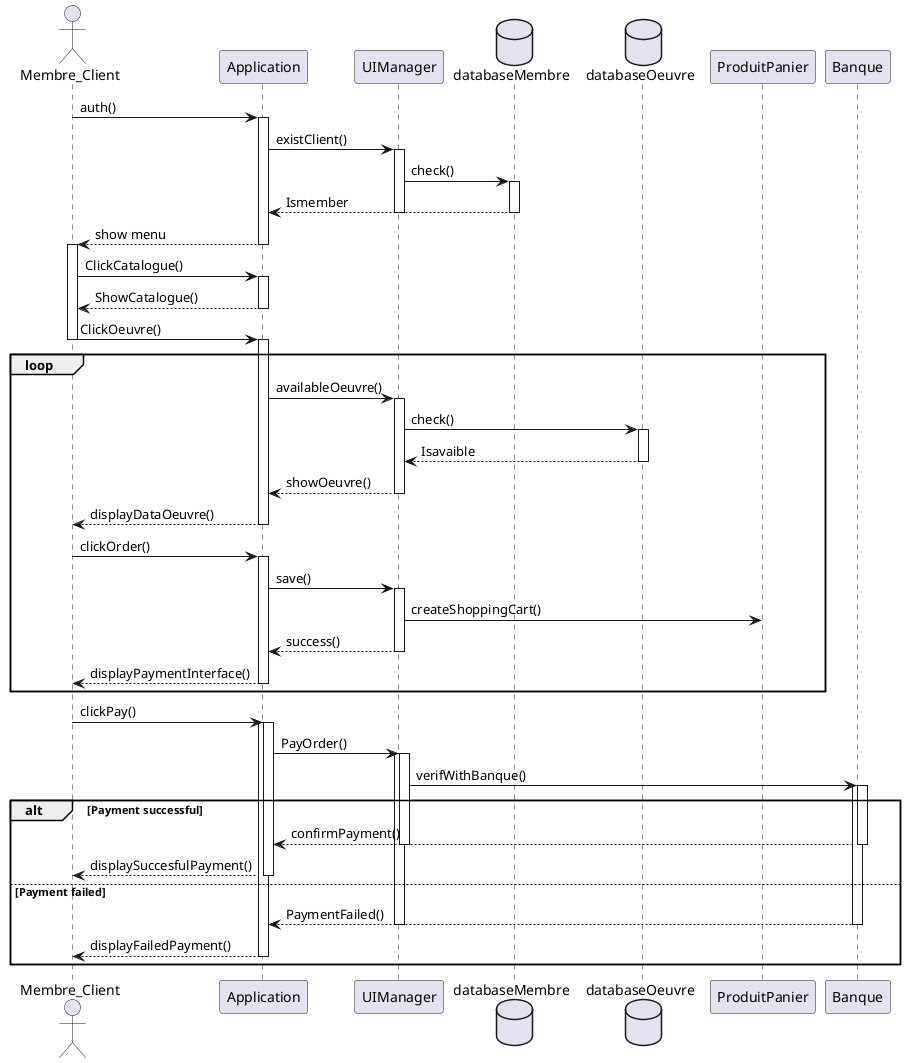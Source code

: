 Louer une œuvre :
Description : le membre peut aller enprunter une oeuvre non libre de droit dans un un des repertoires propsé, à un prix fixé, pour un temps fixé

  	Acteurs : Membre connecté , serveur 

   	Prérequis : un œuvre privé, être un membre, disponibilité de lœuvre.
    	Etapes :

1.	Le client se rend sur l’application. 
2.	Il se connecte ou sinscrit si il n a pas de compte.
3.	Il clique sur l’onglets œuvres non libre de droit
4.	L’application affiche les œuvres non libres de droit 
5.	Choisit une oeuvre dans la liste des œuvres disponibles privées.
6.	L’application affiche la fiche technique de l’œuvre.
7.	Clique sur louer l œuvre.
8.	L’œuvre apparait dans son répertoire personnel
9.	Au bout d’un certain temps elle disparait de son répertoire personnel 

    Exception :
        - Œuvre pas disponible.



@startuml
actor Membre_Client  as membre
participant Application  as App
participant UIManager as UIM
database databaseMembre as dataM 
database databaseOeuvre as dataO 
participant ProduitPanier
participant Banque

membre -> App  : auth()
activate App
App -> UIM : existClient() 
activate UIM
UIM -> dataM : check()
activate dataM
dataM --> App : Ismember
deactivate dataM
deactivate UIM

App --> membre : show menu 
deactivate App
activate membre



membre -> App : ClickCatalogue()
activate App

App --> membre : ShowCatalogue()
deactivate App
membre -> App : ClickOeuvre()
deactivate membre
activate App
loop 
App -> UIM : availableOeuvre()
activate UIM
UIM -> dataO : check()
activate dataO
dataO --> UIM : Isavaible
deactivate dataO
UIM --> App : showOeuvre()
deactivate UIM
App --> membre : displayDataOeuvre()
deactivate App

membre -> App : clickOrder()
activate App
App -> UIM : save()
activate UIM
UIM -> ProduitPanier : createShoppingCart()
UIM --> App : success()
deactivate UIM
App --> membre : displayPaymentInterface()
deactivate App
end

membre -> App : clickPay()
activate App
activate App
App -> UIM : PayOrder()
activate UIM
activate UIM
UIM -> Banque : verifWithBanque()
activate Banque
activate Banque


alt Payment successful  

Banque --> App : confirmPayment()
deactivate Banque
deactivate UIM
App --> membre : displaySuccesfulPayment()
deactivate App

else Payment failed 

Banque --> App : PaymentFailed()
deactivate Banque
deactivate UIM
App --> membre : displayFailedPayment()
deactivate App
end






@enduml